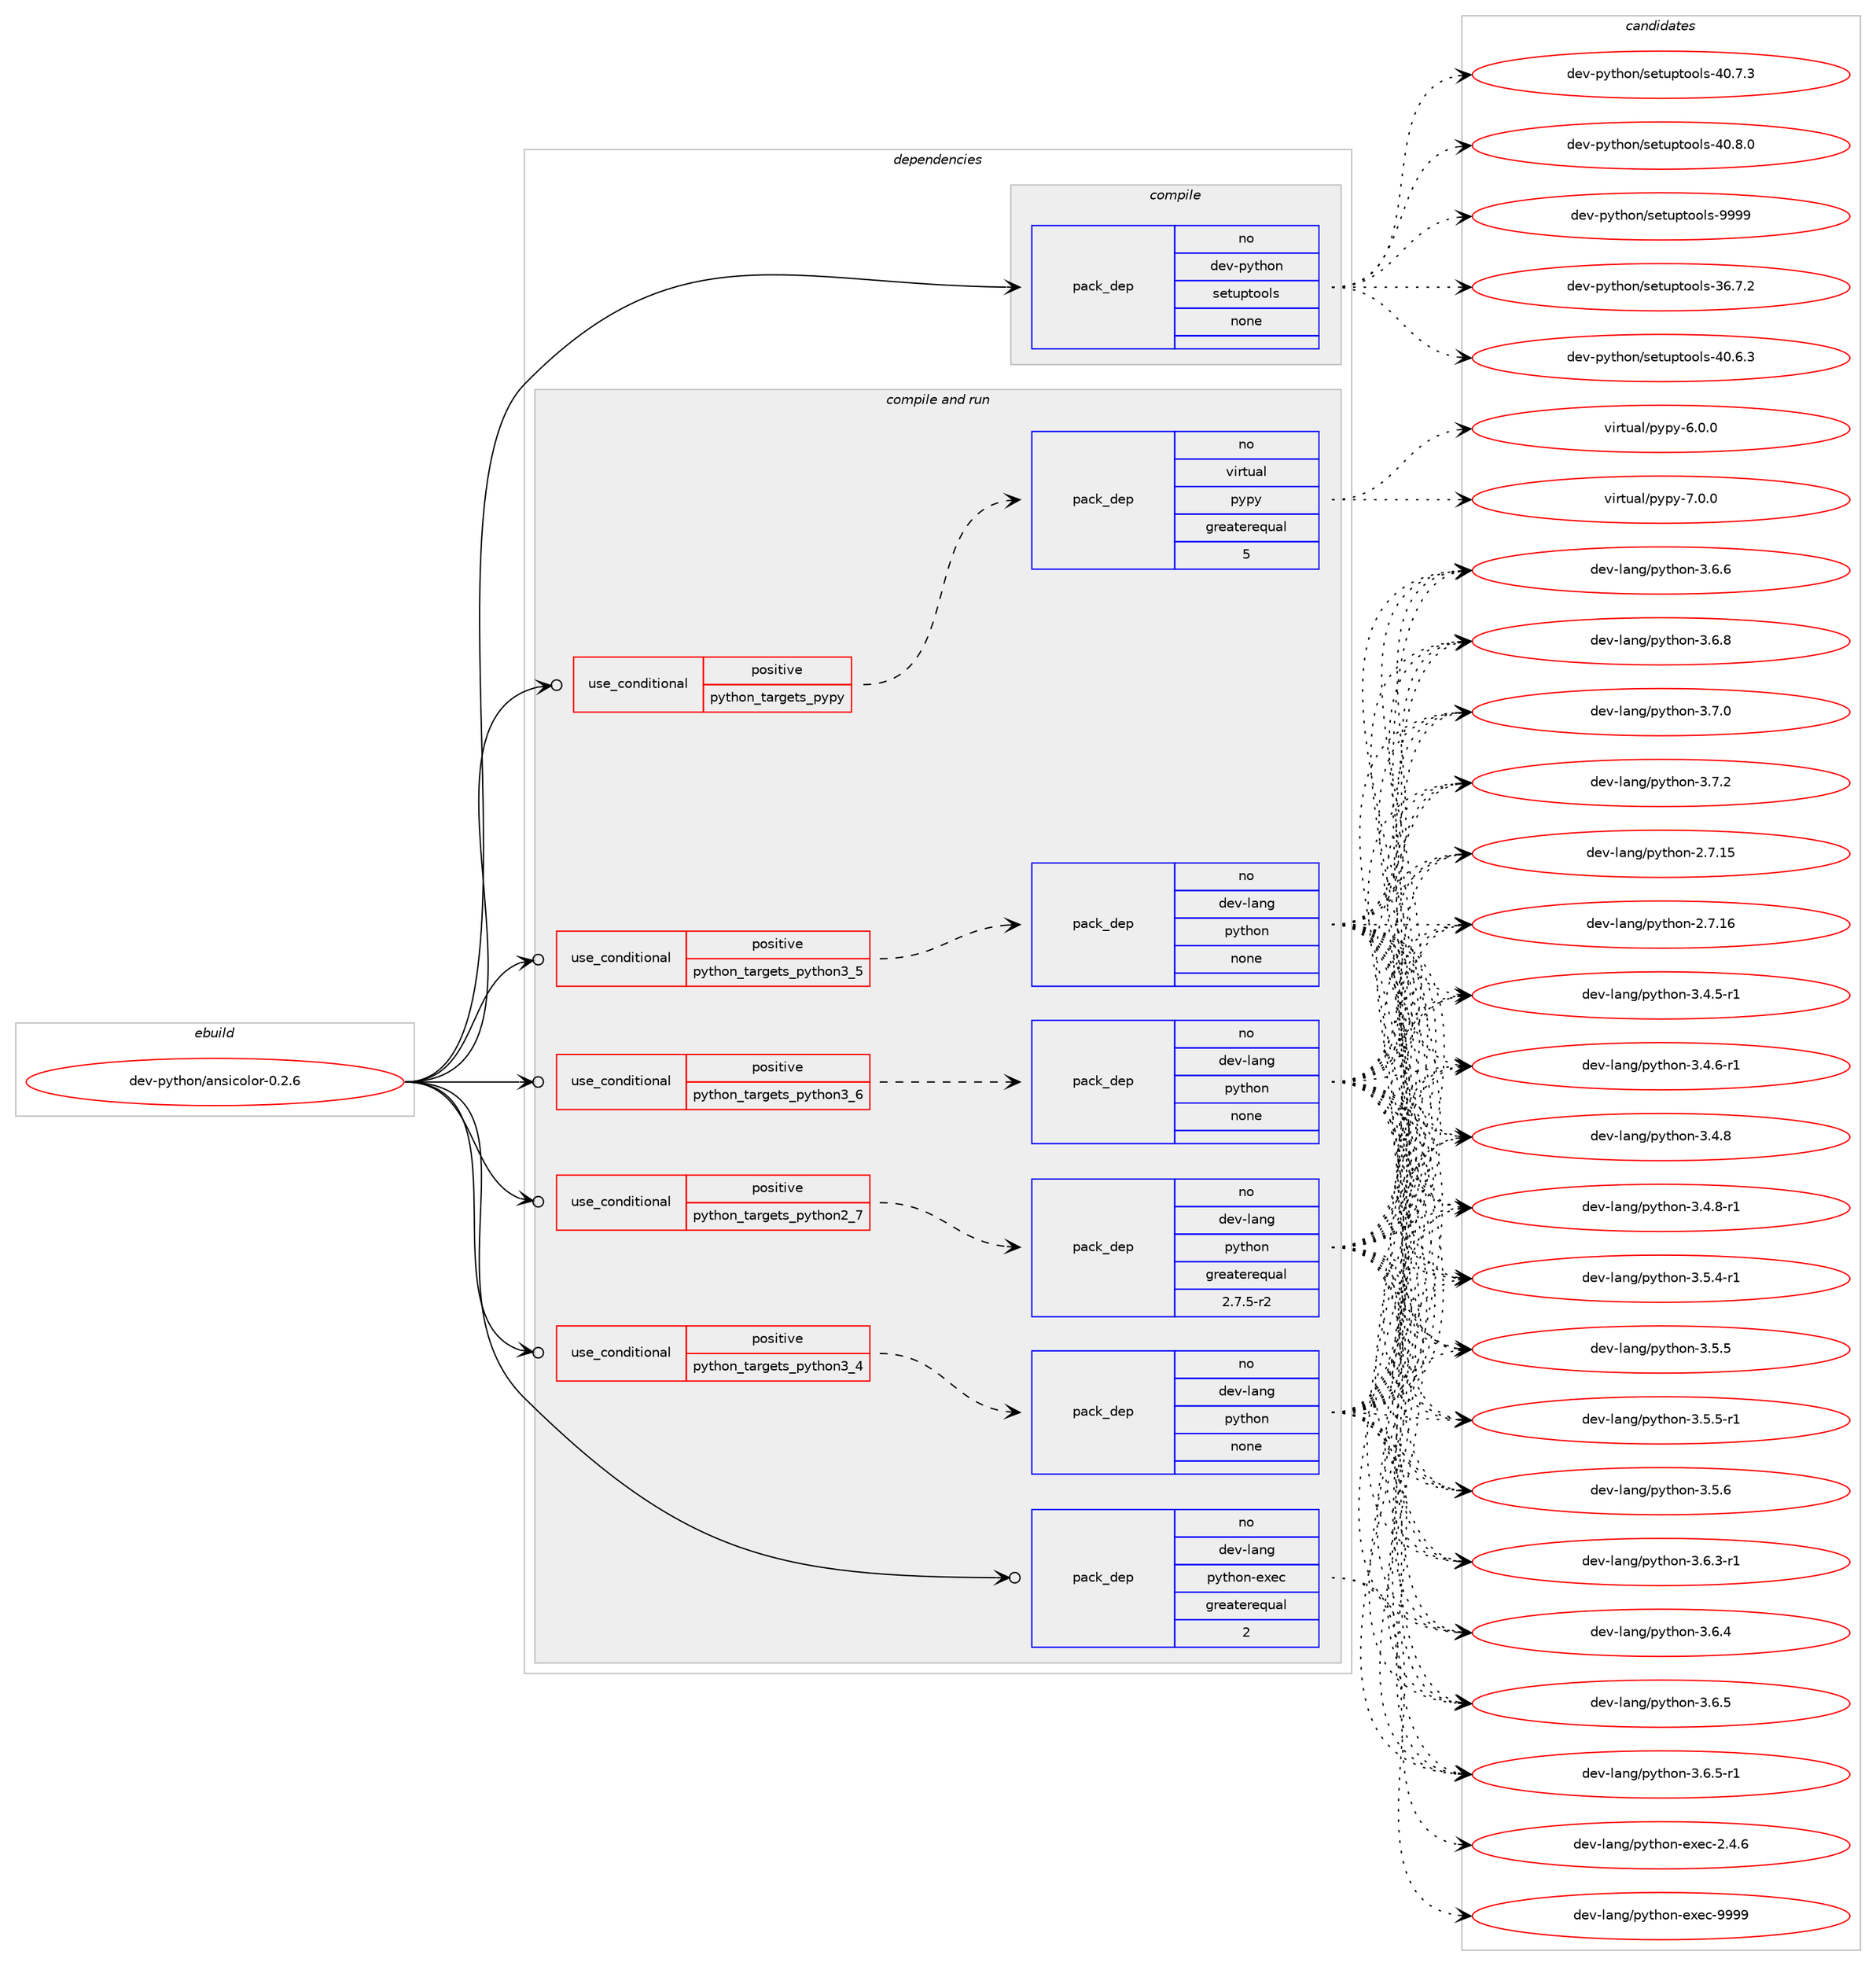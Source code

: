 digraph prolog {

# *************
# Graph options
# *************

newrank=true;
concentrate=true;
compound=true;
graph [rankdir=LR,fontname=Helvetica,fontsize=10,ranksep=1.5];#, ranksep=2.5, nodesep=0.2];
edge  [arrowhead=vee];
node  [fontname=Helvetica,fontsize=10];

# **********
# The ebuild
# **********

subgraph cluster_leftcol {
color=gray;
rank=same;
label=<<i>ebuild</i>>;
id [label="dev-python/ansicolor-0.2.6", color=red, width=4, href="../dev-python/ansicolor-0.2.6.svg"];
}

# ****************
# The dependencies
# ****************

subgraph cluster_midcol {
color=gray;
label=<<i>dependencies</i>>;
subgraph cluster_compile {
fillcolor="#eeeeee";
style=filled;
label=<<i>compile</i>>;
subgraph pack1004341 {
dependency1398380 [label=<<TABLE BORDER="0" CELLBORDER="1" CELLSPACING="0" CELLPADDING="4" WIDTH="220"><TR><TD ROWSPAN="6" CELLPADDING="30">pack_dep</TD></TR><TR><TD WIDTH="110">no</TD></TR><TR><TD>dev-python</TD></TR><TR><TD>setuptools</TD></TR><TR><TD>none</TD></TR><TR><TD></TD></TR></TABLE>>, shape=none, color=blue];
}
id:e -> dependency1398380:w [weight=20,style="solid",arrowhead="vee"];
}
subgraph cluster_compileandrun {
fillcolor="#eeeeee";
style=filled;
label=<<i>compile and run</i>>;
subgraph cond370814 {
dependency1398381 [label=<<TABLE BORDER="0" CELLBORDER="1" CELLSPACING="0" CELLPADDING="4"><TR><TD ROWSPAN="3" CELLPADDING="10">use_conditional</TD></TR><TR><TD>positive</TD></TR><TR><TD>python_targets_pypy</TD></TR></TABLE>>, shape=none, color=red];
subgraph pack1004342 {
dependency1398382 [label=<<TABLE BORDER="0" CELLBORDER="1" CELLSPACING="0" CELLPADDING="4" WIDTH="220"><TR><TD ROWSPAN="6" CELLPADDING="30">pack_dep</TD></TR><TR><TD WIDTH="110">no</TD></TR><TR><TD>virtual</TD></TR><TR><TD>pypy</TD></TR><TR><TD>greaterequal</TD></TR><TR><TD>5</TD></TR></TABLE>>, shape=none, color=blue];
}
dependency1398381:e -> dependency1398382:w [weight=20,style="dashed",arrowhead="vee"];
}
id:e -> dependency1398381:w [weight=20,style="solid",arrowhead="odotvee"];
subgraph cond370815 {
dependency1398383 [label=<<TABLE BORDER="0" CELLBORDER="1" CELLSPACING="0" CELLPADDING="4"><TR><TD ROWSPAN="3" CELLPADDING="10">use_conditional</TD></TR><TR><TD>positive</TD></TR><TR><TD>python_targets_python2_7</TD></TR></TABLE>>, shape=none, color=red];
subgraph pack1004343 {
dependency1398384 [label=<<TABLE BORDER="0" CELLBORDER="1" CELLSPACING="0" CELLPADDING="4" WIDTH="220"><TR><TD ROWSPAN="6" CELLPADDING="30">pack_dep</TD></TR><TR><TD WIDTH="110">no</TD></TR><TR><TD>dev-lang</TD></TR><TR><TD>python</TD></TR><TR><TD>greaterequal</TD></TR><TR><TD>2.7.5-r2</TD></TR></TABLE>>, shape=none, color=blue];
}
dependency1398383:e -> dependency1398384:w [weight=20,style="dashed",arrowhead="vee"];
}
id:e -> dependency1398383:w [weight=20,style="solid",arrowhead="odotvee"];
subgraph cond370816 {
dependency1398385 [label=<<TABLE BORDER="0" CELLBORDER="1" CELLSPACING="0" CELLPADDING="4"><TR><TD ROWSPAN="3" CELLPADDING="10">use_conditional</TD></TR><TR><TD>positive</TD></TR><TR><TD>python_targets_python3_4</TD></TR></TABLE>>, shape=none, color=red];
subgraph pack1004344 {
dependency1398386 [label=<<TABLE BORDER="0" CELLBORDER="1" CELLSPACING="0" CELLPADDING="4" WIDTH="220"><TR><TD ROWSPAN="6" CELLPADDING="30">pack_dep</TD></TR><TR><TD WIDTH="110">no</TD></TR><TR><TD>dev-lang</TD></TR><TR><TD>python</TD></TR><TR><TD>none</TD></TR><TR><TD></TD></TR></TABLE>>, shape=none, color=blue];
}
dependency1398385:e -> dependency1398386:w [weight=20,style="dashed",arrowhead="vee"];
}
id:e -> dependency1398385:w [weight=20,style="solid",arrowhead="odotvee"];
subgraph cond370817 {
dependency1398387 [label=<<TABLE BORDER="0" CELLBORDER="1" CELLSPACING="0" CELLPADDING="4"><TR><TD ROWSPAN="3" CELLPADDING="10">use_conditional</TD></TR><TR><TD>positive</TD></TR><TR><TD>python_targets_python3_5</TD></TR></TABLE>>, shape=none, color=red];
subgraph pack1004345 {
dependency1398388 [label=<<TABLE BORDER="0" CELLBORDER="1" CELLSPACING="0" CELLPADDING="4" WIDTH="220"><TR><TD ROWSPAN="6" CELLPADDING="30">pack_dep</TD></TR><TR><TD WIDTH="110">no</TD></TR><TR><TD>dev-lang</TD></TR><TR><TD>python</TD></TR><TR><TD>none</TD></TR><TR><TD></TD></TR></TABLE>>, shape=none, color=blue];
}
dependency1398387:e -> dependency1398388:w [weight=20,style="dashed",arrowhead="vee"];
}
id:e -> dependency1398387:w [weight=20,style="solid",arrowhead="odotvee"];
subgraph cond370818 {
dependency1398389 [label=<<TABLE BORDER="0" CELLBORDER="1" CELLSPACING="0" CELLPADDING="4"><TR><TD ROWSPAN="3" CELLPADDING="10">use_conditional</TD></TR><TR><TD>positive</TD></TR><TR><TD>python_targets_python3_6</TD></TR></TABLE>>, shape=none, color=red];
subgraph pack1004346 {
dependency1398390 [label=<<TABLE BORDER="0" CELLBORDER="1" CELLSPACING="0" CELLPADDING="4" WIDTH="220"><TR><TD ROWSPAN="6" CELLPADDING="30">pack_dep</TD></TR><TR><TD WIDTH="110">no</TD></TR><TR><TD>dev-lang</TD></TR><TR><TD>python</TD></TR><TR><TD>none</TD></TR><TR><TD></TD></TR></TABLE>>, shape=none, color=blue];
}
dependency1398389:e -> dependency1398390:w [weight=20,style="dashed",arrowhead="vee"];
}
id:e -> dependency1398389:w [weight=20,style="solid",arrowhead="odotvee"];
subgraph pack1004347 {
dependency1398391 [label=<<TABLE BORDER="0" CELLBORDER="1" CELLSPACING="0" CELLPADDING="4" WIDTH="220"><TR><TD ROWSPAN="6" CELLPADDING="30">pack_dep</TD></TR><TR><TD WIDTH="110">no</TD></TR><TR><TD>dev-lang</TD></TR><TR><TD>python-exec</TD></TR><TR><TD>greaterequal</TD></TR><TR><TD>2</TD></TR></TABLE>>, shape=none, color=blue];
}
id:e -> dependency1398391:w [weight=20,style="solid",arrowhead="odotvee"];
}
subgraph cluster_run {
fillcolor="#eeeeee";
style=filled;
label=<<i>run</i>>;
}
}

# **************
# The candidates
# **************

subgraph cluster_choices {
rank=same;
color=gray;
label=<<i>candidates</i>>;

subgraph choice1004341 {
color=black;
nodesep=1;
choice100101118451121211161041111104711510111611711211611111110811545515446554650 [label="dev-python/setuptools-36.7.2", color=red, width=4,href="../dev-python/setuptools-36.7.2.svg"];
choice100101118451121211161041111104711510111611711211611111110811545524846544651 [label="dev-python/setuptools-40.6.3", color=red, width=4,href="../dev-python/setuptools-40.6.3.svg"];
choice100101118451121211161041111104711510111611711211611111110811545524846554651 [label="dev-python/setuptools-40.7.3", color=red, width=4,href="../dev-python/setuptools-40.7.3.svg"];
choice100101118451121211161041111104711510111611711211611111110811545524846564648 [label="dev-python/setuptools-40.8.0", color=red, width=4,href="../dev-python/setuptools-40.8.0.svg"];
choice10010111845112121116104111110471151011161171121161111111081154557575757 [label="dev-python/setuptools-9999", color=red, width=4,href="../dev-python/setuptools-9999.svg"];
dependency1398380:e -> choice100101118451121211161041111104711510111611711211611111110811545515446554650:w [style=dotted,weight="100"];
dependency1398380:e -> choice100101118451121211161041111104711510111611711211611111110811545524846544651:w [style=dotted,weight="100"];
dependency1398380:e -> choice100101118451121211161041111104711510111611711211611111110811545524846554651:w [style=dotted,weight="100"];
dependency1398380:e -> choice100101118451121211161041111104711510111611711211611111110811545524846564648:w [style=dotted,weight="100"];
dependency1398380:e -> choice10010111845112121116104111110471151011161171121161111111081154557575757:w [style=dotted,weight="100"];
}
subgraph choice1004342 {
color=black;
nodesep=1;
choice1181051141161179710847112121112121455446484648 [label="virtual/pypy-6.0.0", color=red, width=4,href="../virtual/pypy-6.0.0.svg"];
choice1181051141161179710847112121112121455546484648 [label="virtual/pypy-7.0.0", color=red, width=4,href="../virtual/pypy-7.0.0.svg"];
dependency1398382:e -> choice1181051141161179710847112121112121455446484648:w [style=dotted,weight="100"];
dependency1398382:e -> choice1181051141161179710847112121112121455546484648:w [style=dotted,weight="100"];
}
subgraph choice1004343 {
color=black;
nodesep=1;
choice10010111845108971101034711212111610411111045504655464953 [label="dev-lang/python-2.7.15", color=red, width=4,href="../dev-lang/python-2.7.15.svg"];
choice10010111845108971101034711212111610411111045504655464954 [label="dev-lang/python-2.7.16", color=red, width=4,href="../dev-lang/python-2.7.16.svg"];
choice1001011184510897110103471121211161041111104551465246534511449 [label="dev-lang/python-3.4.5-r1", color=red, width=4,href="../dev-lang/python-3.4.5-r1.svg"];
choice1001011184510897110103471121211161041111104551465246544511449 [label="dev-lang/python-3.4.6-r1", color=red, width=4,href="../dev-lang/python-3.4.6-r1.svg"];
choice100101118451089711010347112121116104111110455146524656 [label="dev-lang/python-3.4.8", color=red, width=4,href="../dev-lang/python-3.4.8.svg"];
choice1001011184510897110103471121211161041111104551465246564511449 [label="dev-lang/python-3.4.8-r1", color=red, width=4,href="../dev-lang/python-3.4.8-r1.svg"];
choice1001011184510897110103471121211161041111104551465346524511449 [label="dev-lang/python-3.5.4-r1", color=red, width=4,href="../dev-lang/python-3.5.4-r1.svg"];
choice100101118451089711010347112121116104111110455146534653 [label="dev-lang/python-3.5.5", color=red, width=4,href="../dev-lang/python-3.5.5.svg"];
choice1001011184510897110103471121211161041111104551465346534511449 [label="dev-lang/python-3.5.5-r1", color=red, width=4,href="../dev-lang/python-3.5.5-r1.svg"];
choice100101118451089711010347112121116104111110455146534654 [label="dev-lang/python-3.5.6", color=red, width=4,href="../dev-lang/python-3.5.6.svg"];
choice1001011184510897110103471121211161041111104551465446514511449 [label="dev-lang/python-3.6.3-r1", color=red, width=4,href="../dev-lang/python-3.6.3-r1.svg"];
choice100101118451089711010347112121116104111110455146544652 [label="dev-lang/python-3.6.4", color=red, width=4,href="../dev-lang/python-3.6.4.svg"];
choice100101118451089711010347112121116104111110455146544653 [label="dev-lang/python-3.6.5", color=red, width=4,href="../dev-lang/python-3.6.5.svg"];
choice1001011184510897110103471121211161041111104551465446534511449 [label="dev-lang/python-3.6.5-r1", color=red, width=4,href="../dev-lang/python-3.6.5-r1.svg"];
choice100101118451089711010347112121116104111110455146544654 [label="dev-lang/python-3.6.6", color=red, width=4,href="../dev-lang/python-3.6.6.svg"];
choice100101118451089711010347112121116104111110455146544656 [label="dev-lang/python-3.6.8", color=red, width=4,href="../dev-lang/python-3.6.8.svg"];
choice100101118451089711010347112121116104111110455146554648 [label="dev-lang/python-3.7.0", color=red, width=4,href="../dev-lang/python-3.7.0.svg"];
choice100101118451089711010347112121116104111110455146554650 [label="dev-lang/python-3.7.2", color=red, width=4,href="../dev-lang/python-3.7.2.svg"];
dependency1398384:e -> choice10010111845108971101034711212111610411111045504655464953:w [style=dotted,weight="100"];
dependency1398384:e -> choice10010111845108971101034711212111610411111045504655464954:w [style=dotted,weight="100"];
dependency1398384:e -> choice1001011184510897110103471121211161041111104551465246534511449:w [style=dotted,weight="100"];
dependency1398384:e -> choice1001011184510897110103471121211161041111104551465246544511449:w [style=dotted,weight="100"];
dependency1398384:e -> choice100101118451089711010347112121116104111110455146524656:w [style=dotted,weight="100"];
dependency1398384:e -> choice1001011184510897110103471121211161041111104551465246564511449:w [style=dotted,weight="100"];
dependency1398384:e -> choice1001011184510897110103471121211161041111104551465346524511449:w [style=dotted,weight="100"];
dependency1398384:e -> choice100101118451089711010347112121116104111110455146534653:w [style=dotted,weight="100"];
dependency1398384:e -> choice1001011184510897110103471121211161041111104551465346534511449:w [style=dotted,weight="100"];
dependency1398384:e -> choice100101118451089711010347112121116104111110455146534654:w [style=dotted,weight="100"];
dependency1398384:e -> choice1001011184510897110103471121211161041111104551465446514511449:w [style=dotted,weight="100"];
dependency1398384:e -> choice100101118451089711010347112121116104111110455146544652:w [style=dotted,weight="100"];
dependency1398384:e -> choice100101118451089711010347112121116104111110455146544653:w [style=dotted,weight="100"];
dependency1398384:e -> choice1001011184510897110103471121211161041111104551465446534511449:w [style=dotted,weight="100"];
dependency1398384:e -> choice100101118451089711010347112121116104111110455146544654:w [style=dotted,weight="100"];
dependency1398384:e -> choice100101118451089711010347112121116104111110455146544656:w [style=dotted,weight="100"];
dependency1398384:e -> choice100101118451089711010347112121116104111110455146554648:w [style=dotted,weight="100"];
dependency1398384:e -> choice100101118451089711010347112121116104111110455146554650:w [style=dotted,weight="100"];
}
subgraph choice1004344 {
color=black;
nodesep=1;
choice10010111845108971101034711212111610411111045504655464953 [label="dev-lang/python-2.7.15", color=red, width=4,href="../dev-lang/python-2.7.15.svg"];
choice10010111845108971101034711212111610411111045504655464954 [label="dev-lang/python-2.7.16", color=red, width=4,href="../dev-lang/python-2.7.16.svg"];
choice1001011184510897110103471121211161041111104551465246534511449 [label="dev-lang/python-3.4.5-r1", color=red, width=4,href="../dev-lang/python-3.4.5-r1.svg"];
choice1001011184510897110103471121211161041111104551465246544511449 [label="dev-lang/python-3.4.6-r1", color=red, width=4,href="../dev-lang/python-3.4.6-r1.svg"];
choice100101118451089711010347112121116104111110455146524656 [label="dev-lang/python-3.4.8", color=red, width=4,href="../dev-lang/python-3.4.8.svg"];
choice1001011184510897110103471121211161041111104551465246564511449 [label="dev-lang/python-3.4.8-r1", color=red, width=4,href="../dev-lang/python-3.4.8-r1.svg"];
choice1001011184510897110103471121211161041111104551465346524511449 [label="dev-lang/python-3.5.4-r1", color=red, width=4,href="../dev-lang/python-3.5.4-r1.svg"];
choice100101118451089711010347112121116104111110455146534653 [label="dev-lang/python-3.5.5", color=red, width=4,href="../dev-lang/python-3.5.5.svg"];
choice1001011184510897110103471121211161041111104551465346534511449 [label="dev-lang/python-3.5.5-r1", color=red, width=4,href="../dev-lang/python-3.5.5-r1.svg"];
choice100101118451089711010347112121116104111110455146534654 [label="dev-lang/python-3.5.6", color=red, width=4,href="../dev-lang/python-3.5.6.svg"];
choice1001011184510897110103471121211161041111104551465446514511449 [label="dev-lang/python-3.6.3-r1", color=red, width=4,href="../dev-lang/python-3.6.3-r1.svg"];
choice100101118451089711010347112121116104111110455146544652 [label="dev-lang/python-3.6.4", color=red, width=4,href="../dev-lang/python-3.6.4.svg"];
choice100101118451089711010347112121116104111110455146544653 [label="dev-lang/python-3.6.5", color=red, width=4,href="../dev-lang/python-3.6.5.svg"];
choice1001011184510897110103471121211161041111104551465446534511449 [label="dev-lang/python-3.6.5-r1", color=red, width=4,href="../dev-lang/python-3.6.5-r1.svg"];
choice100101118451089711010347112121116104111110455146544654 [label="dev-lang/python-3.6.6", color=red, width=4,href="../dev-lang/python-3.6.6.svg"];
choice100101118451089711010347112121116104111110455146544656 [label="dev-lang/python-3.6.8", color=red, width=4,href="../dev-lang/python-3.6.8.svg"];
choice100101118451089711010347112121116104111110455146554648 [label="dev-lang/python-3.7.0", color=red, width=4,href="../dev-lang/python-3.7.0.svg"];
choice100101118451089711010347112121116104111110455146554650 [label="dev-lang/python-3.7.2", color=red, width=4,href="../dev-lang/python-3.7.2.svg"];
dependency1398386:e -> choice10010111845108971101034711212111610411111045504655464953:w [style=dotted,weight="100"];
dependency1398386:e -> choice10010111845108971101034711212111610411111045504655464954:w [style=dotted,weight="100"];
dependency1398386:e -> choice1001011184510897110103471121211161041111104551465246534511449:w [style=dotted,weight="100"];
dependency1398386:e -> choice1001011184510897110103471121211161041111104551465246544511449:w [style=dotted,weight="100"];
dependency1398386:e -> choice100101118451089711010347112121116104111110455146524656:w [style=dotted,weight="100"];
dependency1398386:e -> choice1001011184510897110103471121211161041111104551465246564511449:w [style=dotted,weight="100"];
dependency1398386:e -> choice1001011184510897110103471121211161041111104551465346524511449:w [style=dotted,weight="100"];
dependency1398386:e -> choice100101118451089711010347112121116104111110455146534653:w [style=dotted,weight="100"];
dependency1398386:e -> choice1001011184510897110103471121211161041111104551465346534511449:w [style=dotted,weight="100"];
dependency1398386:e -> choice100101118451089711010347112121116104111110455146534654:w [style=dotted,weight="100"];
dependency1398386:e -> choice1001011184510897110103471121211161041111104551465446514511449:w [style=dotted,weight="100"];
dependency1398386:e -> choice100101118451089711010347112121116104111110455146544652:w [style=dotted,weight="100"];
dependency1398386:e -> choice100101118451089711010347112121116104111110455146544653:w [style=dotted,weight="100"];
dependency1398386:e -> choice1001011184510897110103471121211161041111104551465446534511449:w [style=dotted,weight="100"];
dependency1398386:e -> choice100101118451089711010347112121116104111110455146544654:w [style=dotted,weight="100"];
dependency1398386:e -> choice100101118451089711010347112121116104111110455146544656:w [style=dotted,weight="100"];
dependency1398386:e -> choice100101118451089711010347112121116104111110455146554648:w [style=dotted,weight="100"];
dependency1398386:e -> choice100101118451089711010347112121116104111110455146554650:w [style=dotted,weight="100"];
}
subgraph choice1004345 {
color=black;
nodesep=1;
choice10010111845108971101034711212111610411111045504655464953 [label="dev-lang/python-2.7.15", color=red, width=4,href="../dev-lang/python-2.7.15.svg"];
choice10010111845108971101034711212111610411111045504655464954 [label="dev-lang/python-2.7.16", color=red, width=4,href="../dev-lang/python-2.7.16.svg"];
choice1001011184510897110103471121211161041111104551465246534511449 [label="dev-lang/python-3.4.5-r1", color=red, width=4,href="../dev-lang/python-3.4.5-r1.svg"];
choice1001011184510897110103471121211161041111104551465246544511449 [label="dev-lang/python-3.4.6-r1", color=red, width=4,href="../dev-lang/python-3.4.6-r1.svg"];
choice100101118451089711010347112121116104111110455146524656 [label="dev-lang/python-3.4.8", color=red, width=4,href="../dev-lang/python-3.4.8.svg"];
choice1001011184510897110103471121211161041111104551465246564511449 [label="dev-lang/python-3.4.8-r1", color=red, width=4,href="../dev-lang/python-3.4.8-r1.svg"];
choice1001011184510897110103471121211161041111104551465346524511449 [label="dev-lang/python-3.5.4-r1", color=red, width=4,href="../dev-lang/python-3.5.4-r1.svg"];
choice100101118451089711010347112121116104111110455146534653 [label="dev-lang/python-3.5.5", color=red, width=4,href="../dev-lang/python-3.5.5.svg"];
choice1001011184510897110103471121211161041111104551465346534511449 [label="dev-lang/python-3.5.5-r1", color=red, width=4,href="../dev-lang/python-3.5.5-r1.svg"];
choice100101118451089711010347112121116104111110455146534654 [label="dev-lang/python-3.5.6", color=red, width=4,href="../dev-lang/python-3.5.6.svg"];
choice1001011184510897110103471121211161041111104551465446514511449 [label="dev-lang/python-3.6.3-r1", color=red, width=4,href="../dev-lang/python-3.6.3-r1.svg"];
choice100101118451089711010347112121116104111110455146544652 [label="dev-lang/python-3.6.4", color=red, width=4,href="../dev-lang/python-3.6.4.svg"];
choice100101118451089711010347112121116104111110455146544653 [label="dev-lang/python-3.6.5", color=red, width=4,href="../dev-lang/python-3.6.5.svg"];
choice1001011184510897110103471121211161041111104551465446534511449 [label="dev-lang/python-3.6.5-r1", color=red, width=4,href="../dev-lang/python-3.6.5-r1.svg"];
choice100101118451089711010347112121116104111110455146544654 [label="dev-lang/python-3.6.6", color=red, width=4,href="../dev-lang/python-3.6.6.svg"];
choice100101118451089711010347112121116104111110455146544656 [label="dev-lang/python-3.6.8", color=red, width=4,href="../dev-lang/python-3.6.8.svg"];
choice100101118451089711010347112121116104111110455146554648 [label="dev-lang/python-3.7.0", color=red, width=4,href="../dev-lang/python-3.7.0.svg"];
choice100101118451089711010347112121116104111110455146554650 [label="dev-lang/python-3.7.2", color=red, width=4,href="../dev-lang/python-3.7.2.svg"];
dependency1398388:e -> choice10010111845108971101034711212111610411111045504655464953:w [style=dotted,weight="100"];
dependency1398388:e -> choice10010111845108971101034711212111610411111045504655464954:w [style=dotted,weight="100"];
dependency1398388:e -> choice1001011184510897110103471121211161041111104551465246534511449:w [style=dotted,weight="100"];
dependency1398388:e -> choice1001011184510897110103471121211161041111104551465246544511449:w [style=dotted,weight="100"];
dependency1398388:e -> choice100101118451089711010347112121116104111110455146524656:w [style=dotted,weight="100"];
dependency1398388:e -> choice1001011184510897110103471121211161041111104551465246564511449:w [style=dotted,weight="100"];
dependency1398388:e -> choice1001011184510897110103471121211161041111104551465346524511449:w [style=dotted,weight="100"];
dependency1398388:e -> choice100101118451089711010347112121116104111110455146534653:w [style=dotted,weight="100"];
dependency1398388:e -> choice1001011184510897110103471121211161041111104551465346534511449:w [style=dotted,weight="100"];
dependency1398388:e -> choice100101118451089711010347112121116104111110455146534654:w [style=dotted,weight="100"];
dependency1398388:e -> choice1001011184510897110103471121211161041111104551465446514511449:w [style=dotted,weight="100"];
dependency1398388:e -> choice100101118451089711010347112121116104111110455146544652:w [style=dotted,weight="100"];
dependency1398388:e -> choice100101118451089711010347112121116104111110455146544653:w [style=dotted,weight="100"];
dependency1398388:e -> choice1001011184510897110103471121211161041111104551465446534511449:w [style=dotted,weight="100"];
dependency1398388:e -> choice100101118451089711010347112121116104111110455146544654:w [style=dotted,weight="100"];
dependency1398388:e -> choice100101118451089711010347112121116104111110455146544656:w [style=dotted,weight="100"];
dependency1398388:e -> choice100101118451089711010347112121116104111110455146554648:w [style=dotted,weight="100"];
dependency1398388:e -> choice100101118451089711010347112121116104111110455146554650:w [style=dotted,weight="100"];
}
subgraph choice1004346 {
color=black;
nodesep=1;
choice10010111845108971101034711212111610411111045504655464953 [label="dev-lang/python-2.7.15", color=red, width=4,href="../dev-lang/python-2.7.15.svg"];
choice10010111845108971101034711212111610411111045504655464954 [label="dev-lang/python-2.7.16", color=red, width=4,href="../dev-lang/python-2.7.16.svg"];
choice1001011184510897110103471121211161041111104551465246534511449 [label="dev-lang/python-3.4.5-r1", color=red, width=4,href="../dev-lang/python-3.4.5-r1.svg"];
choice1001011184510897110103471121211161041111104551465246544511449 [label="dev-lang/python-3.4.6-r1", color=red, width=4,href="../dev-lang/python-3.4.6-r1.svg"];
choice100101118451089711010347112121116104111110455146524656 [label="dev-lang/python-3.4.8", color=red, width=4,href="../dev-lang/python-3.4.8.svg"];
choice1001011184510897110103471121211161041111104551465246564511449 [label="dev-lang/python-3.4.8-r1", color=red, width=4,href="../dev-lang/python-3.4.8-r1.svg"];
choice1001011184510897110103471121211161041111104551465346524511449 [label="dev-lang/python-3.5.4-r1", color=red, width=4,href="../dev-lang/python-3.5.4-r1.svg"];
choice100101118451089711010347112121116104111110455146534653 [label="dev-lang/python-3.5.5", color=red, width=4,href="../dev-lang/python-3.5.5.svg"];
choice1001011184510897110103471121211161041111104551465346534511449 [label="dev-lang/python-3.5.5-r1", color=red, width=4,href="../dev-lang/python-3.5.5-r1.svg"];
choice100101118451089711010347112121116104111110455146534654 [label="dev-lang/python-3.5.6", color=red, width=4,href="../dev-lang/python-3.5.6.svg"];
choice1001011184510897110103471121211161041111104551465446514511449 [label="dev-lang/python-3.6.3-r1", color=red, width=4,href="../dev-lang/python-3.6.3-r1.svg"];
choice100101118451089711010347112121116104111110455146544652 [label="dev-lang/python-3.6.4", color=red, width=4,href="../dev-lang/python-3.6.4.svg"];
choice100101118451089711010347112121116104111110455146544653 [label="dev-lang/python-3.6.5", color=red, width=4,href="../dev-lang/python-3.6.5.svg"];
choice1001011184510897110103471121211161041111104551465446534511449 [label="dev-lang/python-3.6.5-r1", color=red, width=4,href="../dev-lang/python-3.6.5-r1.svg"];
choice100101118451089711010347112121116104111110455146544654 [label="dev-lang/python-3.6.6", color=red, width=4,href="../dev-lang/python-3.6.6.svg"];
choice100101118451089711010347112121116104111110455146544656 [label="dev-lang/python-3.6.8", color=red, width=4,href="../dev-lang/python-3.6.8.svg"];
choice100101118451089711010347112121116104111110455146554648 [label="dev-lang/python-3.7.0", color=red, width=4,href="../dev-lang/python-3.7.0.svg"];
choice100101118451089711010347112121116104111110455146554650 [label="dev-lang/python-3.7.2", color=red, width=4,href="../dev-lang/python-3.7.2.svg"];
dependency1398390:e -> choice10010111845108971101034711212111610411111045504655464953:w [style=dotted,weight="100"];
dependency1398390:e -> choice10010111845108971101034711212111610411111045504655464954:w [style=dotted,weight="100"];
dependency1398390:e -> choice1001011184510897110103471121211161041111104551465246534511449:w [style=dotted,weight="100"];
dependency1398390:e -> choice1001011184510897110103471121211161041111104551465246544511449:w [style=dotted,weight="100"];
dependency1398390:e -> choice100101118451089711010347112121116104111110455146524656:w [style=dotted,weight="100"];
dependency1398390:e -> choice1001011184510897110103471121211161041111104551465246564511449:w [style=dotted,weight="100"];
dependency1398390:e -> choice1001011184510897110103471121211161041111104551465346524511449:w [style=dotted,weight="100"];
dependency1398390:e -> choice100101118451089711010347112121116104111110455146534653:w [style=dotted,weight="100"];
dependency1398390:e -> choice1001011184510897110103471121211161041111104551465346534511449:w [style=dotted,weight="100"];
dependency1398390:e -> choice100101118451089711010347112121116104111110455146534654:w [style=dotted,weight="100"];
dependency1398390:e -> choice1001011184510897110103471121211161041111104551465446514511449:w [style=dotted,weight="100"];
dependency1398390:e -> choice100101118451089711010347112121116104111110455146544652:w [style=dotted,weight="100"];
dependency1398390:e -> choice100101118451089711010347112121116104111110455146544653:w [style=dotted,weight="100"];
dependency1398390:e -> choice1001011184510897110103471121211161041111104551465446534511449:w [style=dotted,weight="100"];
dependency1398390:e -> choice100101118451089711010347112121116104111110455146544654:w [style=dotted,weight="100"];
dependency1398390:e -> choice100101118451089711010347112121116104111110455146544656:w [style=dotted,weight="100"];
dependency1398390:e -> choice100101118451089711010347112121116104111110455146554648:w [style=dotted,weight="100"];
dependency1398390:e -> choice100101118451089711010347112121116104111110455146554650:w [style=dotted,weight="100"];
}
subgraph choice1004347 {
color=black;
nodesep=1;
choice1001011184510897110103471121211161041111104510112010199455046524654 [label="dev-lang/python-exec-2.4.6", color=red, width=4,href="../dev-lang/python-exec-2.4.6.svg"];
choice10010111845108971101034711212111610411111045101120101994557575757 [label="dev-lang/python-exec-9999", color=red, width=4,href="../dev-lang/python-exec-9999.svg"];
dependency1398391:e -> choice1001011184510897110103471121211161041111104510112010199455046524654:w [style=dotted,weight="100"];
dependency1398391:e -> choice10010111845108971101034711212111610411111045101120101994557575757:w [style=dotted,weight="100"];
}
}

}
